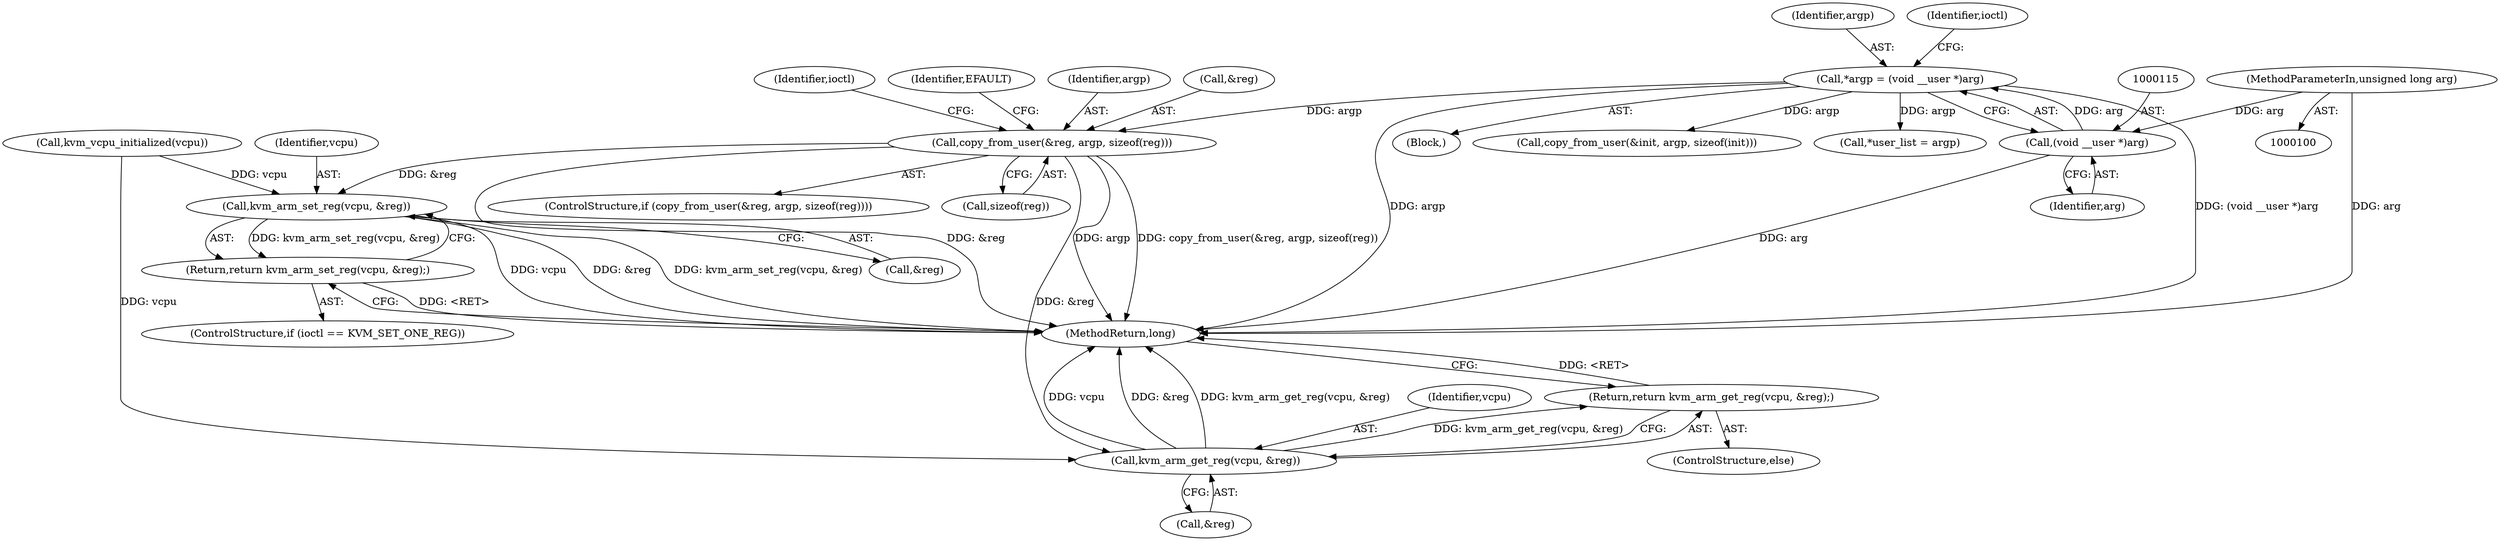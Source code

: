 digraph "0_linux_e8180dcaa8470ceca21109f143876fdcd9fe050a@API" {
"1000151" [label="(Call,copy_from_user(&reg, argp, sizeof(reg)))"];
"1000112" [label="(Call,*argp = (void __user *)arg)"];
"1000114" [label="(Call,(void __user *)arg)"];
"1000103" [label="(MethodParameterIn,unsigned long arg)"];
"1000165" [label="(Call,kvm_arm_set_reg(vcpu, &reg))"];
"1000164" [label="(Return,return kvm_arm_set_reg(vcpu, &reg);)"];
"1000171" [label="(Call,kvm_arm_get_reg(vcpu, &reg))"];
"1000170" [label="(Return,return kvm_arm_get_reg(vcpu, &reg);)"];
"1000160" [label="(ControlStructure,if (ioctl == KVM_SET_ONE_REG))"];
"1000241" [label="(MethodReturn,long)"];
"1000104" [label="(Block,)"];
"1000151" [label="(Call,copy_from_user(&reg, argp, sizeof(reg)))"];
"1000124" [label="(Call,copy_from_user(&init, argp, sizeof(init)))"];
"1000172" [label="(Identifier,vcpu)"];
"1000114" [label="(Call,(void __user *)arg)"];
"1000113" [label="(Identifier,argp)"];
"1000178" [label="(Call,*user_list = argp)"];
"1000145" [label="(Call,kvm_vcpu_initialized(vcpu))"];
"1000112" [label="(Call,*argp = (void __user *)arg)"];
"1000103" [label="(MethodParameterIn,unsigned long arg)"];
"1000164" [label="(Return,return kvm_arm_set_reg(vcpu, &reg);)"];
"1000162" [label="(Identifier,ioctl)"];
"1000171" [label="(Call,kvm_arm_get_reg(vcpu, &reg))"];
"1000169" [label="(ControlStructure,else)"];
"1000116" [label="(Identifier,arg)"];
"1000118" [label="(Identifier,ioctl)"];
"1000150" [label="(ControlStructure,if (copy_from_user(&reg, argp, sizeof(reg))))"];
"1000159" [label="(Identifier,EFAULT)"];
"1000154" [label="(Identifier,argp)"];
"1000155" [label="(Call,sizeof(reg))"];
"1000152" [label="(Call,&reg)"];
"1000166" [label="(Identifier,vcpu)"];
"1000165" [label="(Call,kvm_arm_set_reg(vcpu, &reg))"];
"1000170" [label="(Return,return kvm_arm_get_reg(vcpu, &reg);)"];
"1000173" [label="(Call,&reg)"];
"1000167" [label="(Call,&reg)"];
"1000151" -> "1000150"  [label="AST: "];
"1000151" -> "1000155"  [label="CFG: "];
"1000152" -> "1000151"  [label="AST: "];
"1000154" -> "1000151"  [label="AST: "];
"1000155" -> "1000151"  [label="AST: "];
"1000159" -> "1000151"  [label="CFG: "];
"1000162" -> "1000151"  [label="CFG: "];
"1000151" -> "1000241"  [label="DDG: argp"];
"1000151" -> "1000241"  [label="DDG: copy_from_user(&reg, argp, sizeof(reg))"];
"1000151" -> "1000241"  [label="DDG: &reg"];
"1000112" -> "1000151"  [label="DDG: argp"];
"1000151" -> "1000165"  [label="DDG: &reg"];
"1000151" -> "1000171"  [label="DDG: &reg"];
"1000112" -> "1000104"  [label="AST: "];
"1000112" -> "1000114"  [label="CFG: "];
"1000113" -> "1000112"  [label="AST: "];
"1000114" -> "1000112"  [label="AST: "];
"1000118" -> "1000112"  [label="CFG: "];
"1000112" -> "1000241"  [label="DDG: (void __user *)arg"];
"1000112" -> "1000241"  [label="DDG: argp"];
"1000114" -> "1000112"  [label="DDG: arg"];
"1000112" -> "1000124"  [label="DDG: argp"];
"1000112" -> "1000178"  [label="DDG: argp"];
"1000114" -> "1000116"  [label="CFG: "];
"1000115" -> "1000114"  [label="AST: "];
"1000116" -> "1000114"  [label="AST: "];
"1000114" -> "1000241"  [label="DDG: arg"];
"1000103" -> "1000114"  [label="DDG: arg"];
"1000103" -> "1000100"  [label="AST: "];
"1000103" -> "1000241"  [label="DDG: arg"];
"1000165" -> "1000164"  [label="AST: "];
"1000165" -> "1000167"  [label="CFG: "];
"1000166" -> "1000165"  [label="AST: "];
"1000167" -> "1000165"  [label="AST: "];
"1000164" -> "1000165"  [label="CFG: "];
"1000165" -> "1000241"  [label="DDG: vcpu"];
"1000165" -> "1000241"  [label="DDG: &reg"];
"1000165" -> "1000241"  [label="DDG: kvm_arm_set_reg(vcpu, &reg)"];
"1000165" -> "1000164"  [label="DDG: kvm_arm_set_reg(vcpu, &reg)"];
"1000145" -> "1000165"  [label="DDG: vcpu"];
"1000164" -> "1000160"  [label="AST: "];
"1000241" -> "1000164"  [label="CFG: "];
"1000164" -> "1000241"  [label="DDG: <RET>"];
"1000171" -> "1000170"  [label="AST: "];
"1000171" -> "1000173"  [label="CFG: "];
"1000172" -> "1000171"  [label="AST: "];
"1000173" -> "1000171"  [label="AST: "];
"1000170" -> "1000171"  [label="CFG: "];
"1000171" -> "1000241"  [label="DDG: vcpu"];
"1000171" -> "1000241"  [label="DDG: &reg"];
"1000171" -> "1000241"  [label="DDG: kvm_arm_get_reg(vcpu, &reg)"];
"1000171" -> "1000170"  [label="DDG: kvm_arm_get_reg(vcpu, &reg)"];
"1000145" -> "1000171"  [label="DDG: vcpu"];
"1000170" -> "1000169"  [label="AST: "];
"1000241" -> "1000170"  [label="CFG: "];
"1000170" -> "1000241"  [label="DDG: <RET>"];
}
